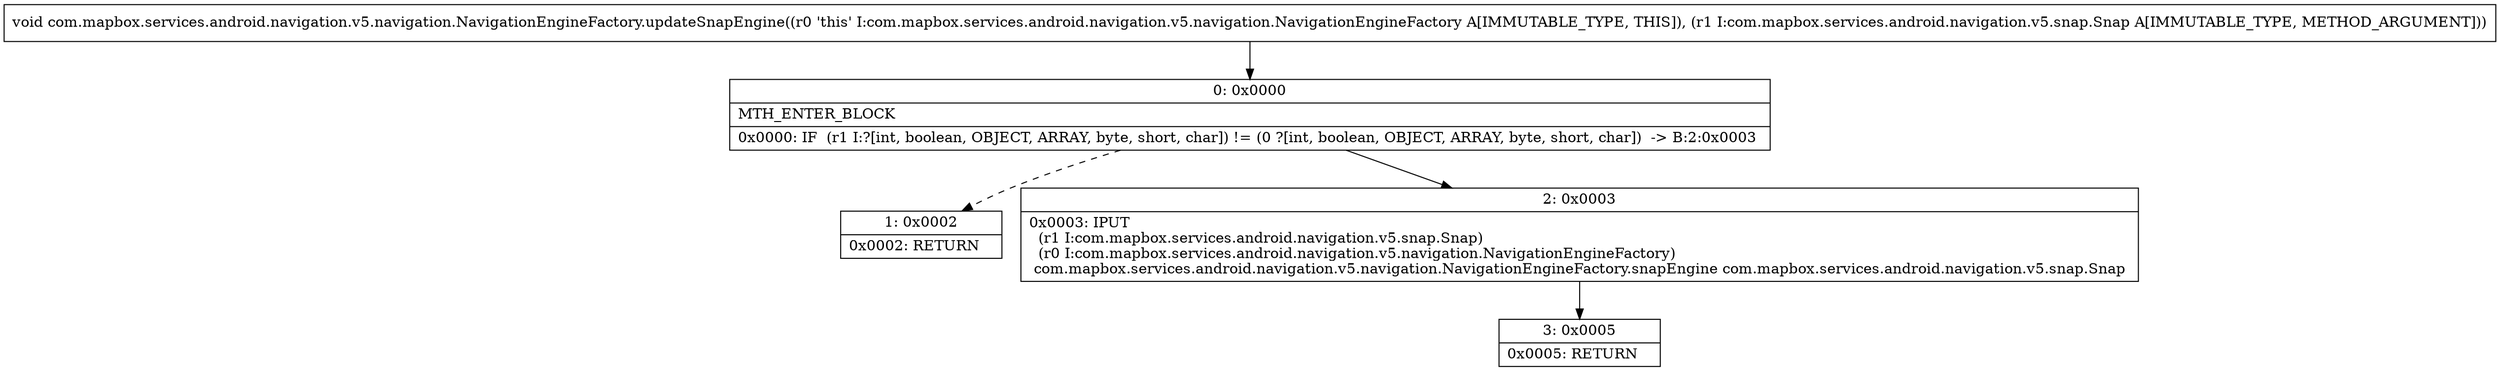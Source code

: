 digraph "CFG forcom.mapbox.services.android.navigation.v5.navigation.NavigationEngineFactory.updateSnapEngine(Lcom\/mapbox\/services\/android\/navigation\/v5\/snap\/Snap;)V" {
Node_0 [shape=record,label="{0\:\ 0x0000|MTH_ENTER_BLOCK\l|0x0000: IF  (r1 I:?[int, boolean, OBJECT, ARRAY, byte, short, char]) != (0 ?[int, boolean, OBJECT, ARRAY, byte, short, char])  \-\> B:2:0x0003 \l}"];
Node_1 [shape=record,label="{1\:\ 0x0002|0x0002: RETURN   \l}"];
Node_2 [shape=record,label="{2\:\ 0x0003|0x0003: IPUT  \l  (r1 I:com.mapbox.services.android.navigation.v5.snap.Snap)\l  (r0 I:com.mapbox.services.android.navigation.v5.navigation.NavigationEngineFactory)\l com.mapbox.services.android.navigation.v5.navigation.NavigationEngineFactory.snapEngine com.mapbox.services.android.navigation.v5.snap.Snap \l}"];
Node_3 [shape=record,label="{3\:\ 0x0005|0x0005: RETURN   \l}"];
MethodNode[shape=record,label="{void com.mapbox.services.android.navigation.v5.navigation.NavigationEngineFactory.updateSnapEngine((r0 'this' I:com.mapbox.services.android.navigation.v5.navigation.NavigationEngineFactory A[IMMUTABLE_TYPE, THIS]), (r1 I:com.mapbox.services.android.navigation.v5.snap.Snap A[IMMUTABLE_TYPE, METHOD_ARGUMENT])) }"];
MethodNode -> Node_0;
Node_0 -> Node_1[style=dashed];
Node_0 -> Node_2;
Node_2 -> Node_3;
}


